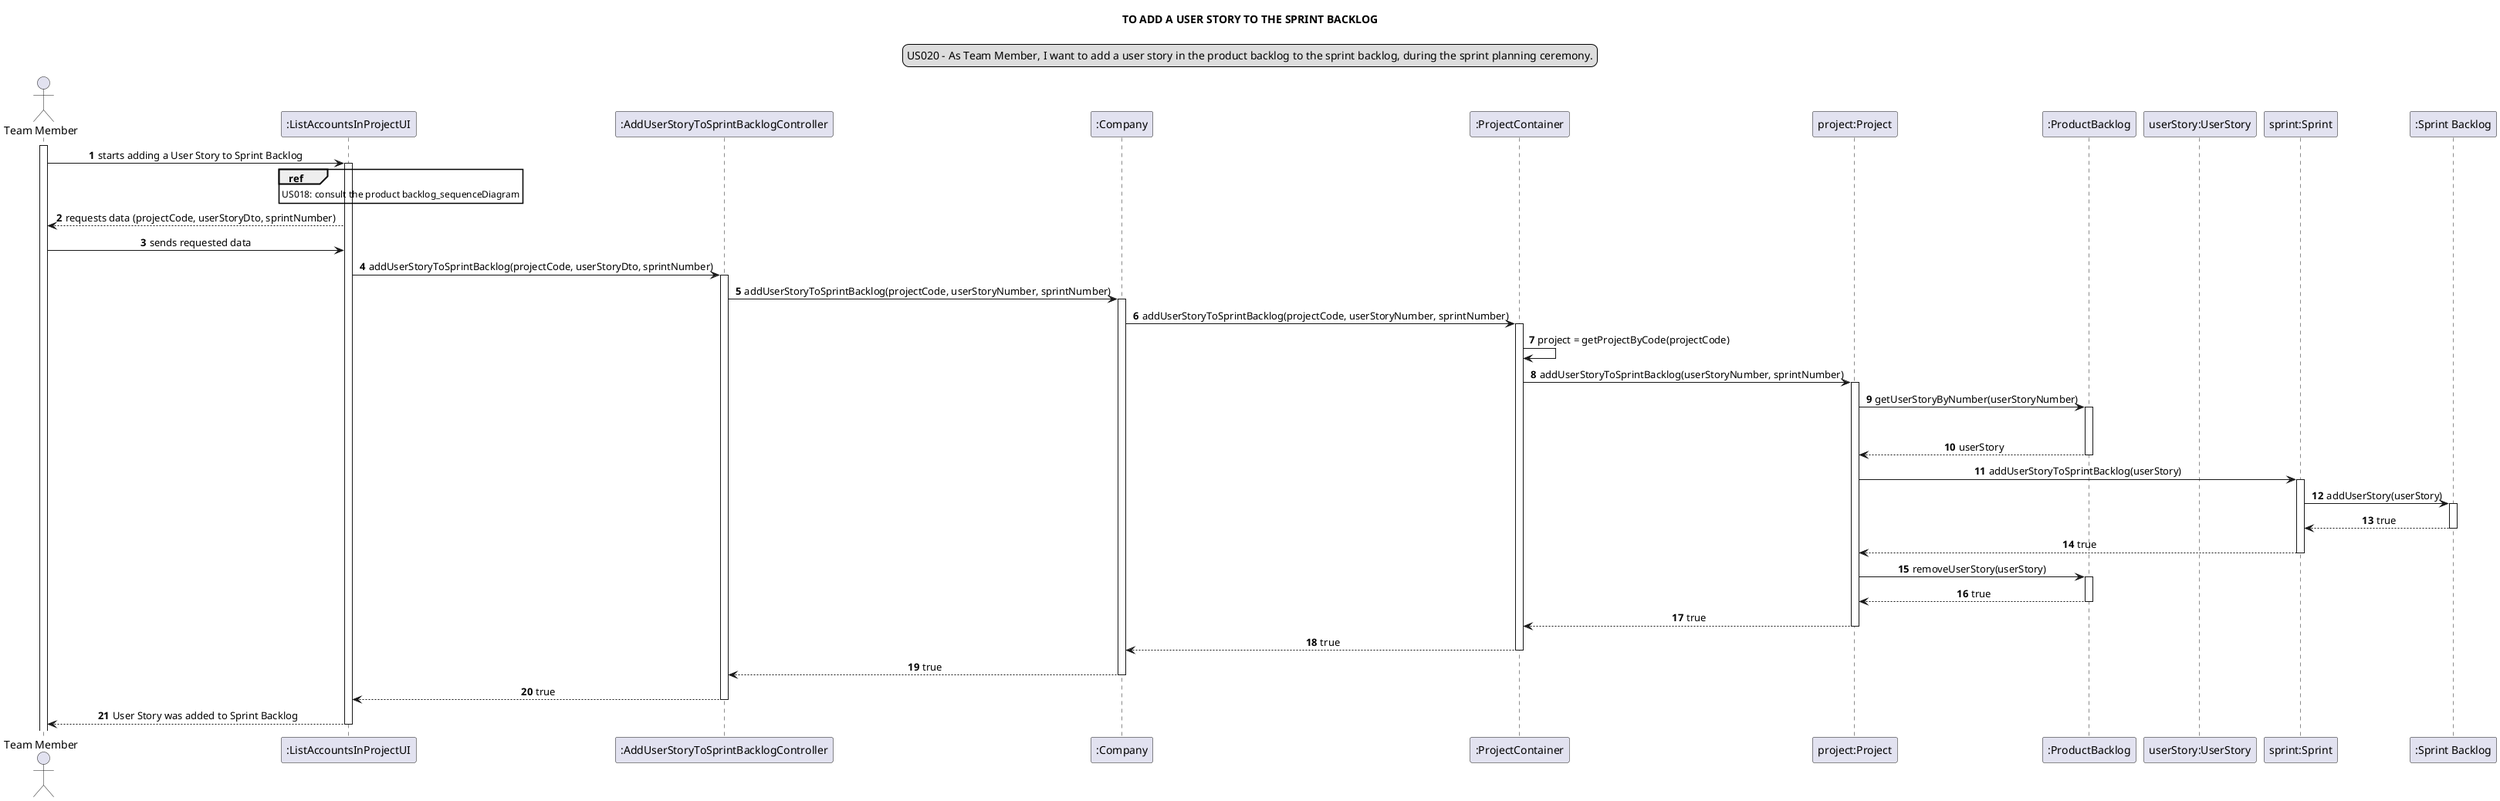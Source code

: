 @startuml
skinparam sequenceMessageAlign center
title TO ADD A USER STORY TO THE SPRINT BACKLOG
legend top
US020 - As Team Member, I want to add a user story in the product backlog to the sprint backlog, during the sprint planning ceremony.
end legend
autonumber
actor "Team Member"
participant ":ListAccountsInProjectUI" as ui
participant ":AddUserStoryToSprintBacklogController" as ct
participant ":Company" as c
participant ":ProjectContainer" as pc
participant "project:Project" as p
participant ":ProductBacklog" as containner
participant "userStory:UserStory" as us
participant "sprint:Sprint" as s
participant ":Sprint Backlog" as sb


activate "Team Member"

"Team Member"-> ui: starts adding a User Story to Sprint Backlog
ref over ui: US018: consult the product backlog_sequenceDiagram
activate ui
ui --> "Team Member": requests data (projectCode, userStoryDto, sprintNumber)
"Team Member" -> ui: sends requested data
ui -> ct: addUserStoryToSprintBacklog(projectCode, userStoryDto, sprintNumber)
activate ct
ct -> c: addUserStoryToSprintBacklog(projectCode, userStoryNumber, sprintNumber)
activate c
c -> pc: addUserStoryToSprintBacklog(projectCode, userStoryNumber, sprintNumber)
activate pc
pc -> pc : project = getProjectByCode(projectCode)
pc -> p : addUserStoryToSprintBacklog(userStoryNumber, sprintNumber)
activate p
p -> containner : getUserStoryByNumber(userStoryNumber)
activate containner
deactivate us
containner --> p : userStory
deactivate containner
p -> s : addUserStoryToSprintBacklog(userStory)
activate s
s -> sb : addUserStory(userStory)
activate sb
sb --> s : true
deactivate sb
s --> p : true
deactivate s
p -> containner : removeUserStory(userStory)
activate containner
containner --> p : true
deactivate containner
p --> pc : true
deactivate p
pc --> c : true
deactivate pc
c --> ct : true
deactivate c
ct --> ui : true
deactivate ct
ui --> "Team Member": User Story was added to Sprint Backlog
deactivate ui

@enduml